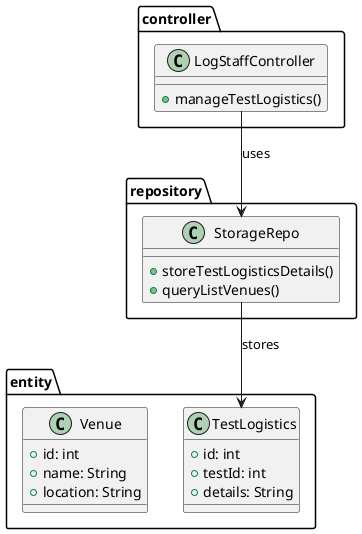 @startuml
package controller {
    class LogStaffController {
        +manageTestLogistics()
    }
}

package repository {
    class StorageRepo {
        +storeTestLogisticsDetails()
    }

    class StorageRepo {
        +queryListVenues()
    }
}

package entity {
    class TestLogistics {
        +id: int
        +testId: int
        +details: String
    }

    class Venue {
        +id: int
        +name: String
        +location: String
    }
}

LogStaffController --> StorageRepo : uses
StorageRepo --> TestLogistics : stores
@enduml

@startuml
package controller {
    class AdmStaffController {
        +listVenues()
    }
}

AdmStaffController --> StorageRepo : uses
StorageRepo --> Venue : returns
@enduml